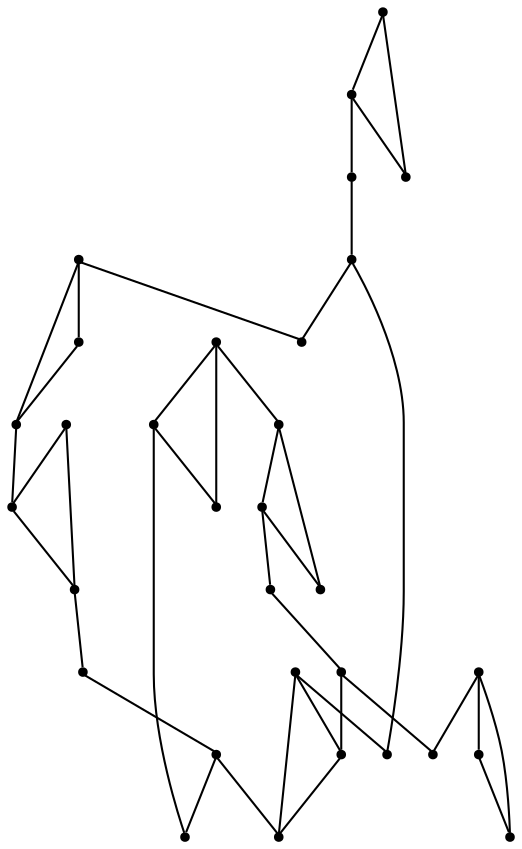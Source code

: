 graph {
  node [shape=point,comment="{\"directed\":false,\"doi\":\"10.1007/978-3-662-45803-7_40\",\"figure\":\"6 (2)\"}"]

  v0 [pos="1382.6467536251225,752.8890807952067"]
  v1 [pos="1385.1694514651258,763.7989790074848"]
  v2 [pos="1378.2769828723037,759.1591489377297"]
  v3 [pos="1362.6240722381458,759.5550675332076"]
  v4 [pos="1334.6913811094146,750.7463876766211"]
  v5 [pos="1356.849066533417,708.1991332146466"]
  v6 [pos="1341.0376681232326,722.1565359372322"]
  v7 [pos="1349.235227244253,708.8494982082465"]
  v8 [pos="1348.659746740777,700.5575989862459"]
  v9 [pos="1292.5068151040484,775.0340597165629"]
  v10 [pos="1232.897214809099,878.233956545283"]
  v11 [pos="1269.3526163151266,964.1164859642163"]
  v12 [pos="1261.8847308429858,960.4687424007388"]
  v13 [pos="1258.640725930798,967.3889210904636"]
  v14 [pos="1254.429411141927,946.6739309265531"]
  v15 [pos="1232.8347040744761,926.9095525060266"]
  v16 [pos="1211.214865464861,946.6489951795372"]
  v17 [pos="1207.0076862462197,967.3639853434476"]
  v18 [pos="1203.759482139645,960.4478777960928"]
  v19 [pos="1196.295795861891,964.0956213595701"]
  v20 [pos="1173.3292247130744,775.029988574193"]
  v21 [pos="1124.8276388062836,722.0272771669861"]
  v22 [pos="1131.1405231374788,750.6588581156672"]
  v23 [pos="1103.199497244131,759.4718635610218"]
  v24 [pos="1117.2053693162673,700.4283402159999"]
  v25 [pos="1116.6300160611058,708.7202394380005"]
  v26 [pos="1109.016176771942,708.0698744444006"]
  v27 [pos="1087.5465229858155,759.0756905191457"]
  v28 [pos="1083.176752232997,752.8058768230208"]
  v29 [pos="1080.6540543929937,763.715775035299"]
  v30 [pos="1232.8847126621745,809.422999315551"]

  v22 -- v20 [id="-2",pos="1131.1405231374788,750.6588581156672 1173.3292247130744,775.029988574193 1173.3292247130744,775.029988574193 1173.3292247130744,775.029988574193"]
  v15 -- v10 [id="-3",pos="1232.8347040744761,926.9095525060266 1232.897214809099,878.233956545283 1232.897214809099,878.233956545283 1232.897214809099,878.233956545283"]
  v30 -- v10 [id="-4",pos="1232.8847126621745,809.422999315551 1232.897214809099,878.233956545283 1232.897214809099,878.233956545283 1232.897214809099,878.233956545283"]
  v30 -- v9 [id="-5",pos="1232.8847126621745,809.422999315551 1292.5068151040484,775.0340597165629 1292.5068151040484,775.0340597165629 1292.5068151040484,775.0340597165629"]
  v30 -- v20 [id="-6",pos="1232.8847126621745,809.422999315551 1173.3292247130744,775.029988574193 1173.3292247130744,775.029988574193 1173.3292247130744,775.029988574193"]
  v4 -- v9 [id="-7",pos="1334.6913811094146,750.7463876766211 1292.5068151040484,775.0340597165629 1292.5068151040484,775.0340597165629 1292.5068151040484,775.0340597165629"]
  v0 -- v1 [id="-8",pos="1382.6467536251225,752.8890807952067 1383.3807820763816,753.7018544094315 1384.3185343365064,754.3352163578921 1385.3946491701622,754.7068458633905 1384.6774776682073,756.7788028832982 1385.2945047464507,759.0758177423447 1386.949878073089,760.5098776421605 1386.1105178479127,761.4804636751439 1385.5104982137877,762.6049276907539 1385.1694514651258,763.7989790074848"]
  v28 -- v29 [id="-9",pos="1083.176752232997,752.8058768230208 1082.4426534565214,753.6184864590243 1081.5049582895713,754.2517844811141 1080.4289203121145,754.6233874448064 1081.1460918140697,756.6953444647141 1080.5290647358263,758.9923593237608 1078.873691409188,760.4264192235764 1079.7131023124412,761.3970638576611 1080.3131437224229,762.5216050563243 1080.6540543929937,763.715775035299"]
  v29 -- v27 [id="-11",pos="1080.6540543929937,763.715775035299 1083.3810812144136,762.9278817635142 1085.7911642958593,761.3061676450834 1087.5465229858155,759.0756905191457"]
  v27 -- v23 [id="-12",pos="1087.5465229858155,759.0756905191457 1092.7295059061503,759.8219818048376 1097.9832070774096,759.9637720601911 1103.199497244131,759.4718635610218"]
  v27 -- v28 [id="-13",pos="1087.5465229858155,759.0756905191457 1086.5876114979062,756.6787418372367 1085.094861517524,754.5317867414826 1083.176752232997,752.8058768230208"]
  v26 -- v24 [id="-18",pos="1109.016176771942,708.0698744444006 1109.352460708922,707.0262363058853 1109.4320494616493,705.8960202196636 1109.2163065589716,704.7765747135072 1111.3678210648368,704.3639262673528 1113.0523342555537,702.6838803121526 1113.4693269830034,700.5327268508295 1114.7270600896527,700.7702229869606 1116.0002674981145,700.7278999635112 1117.2053693162673,700.4283402159999"]
  v1 -- v2 [id="-20",pos="1385.1694514651258,763.7989790074848 1382.4424882678634,763.0110857357 1380.0324051864177,761.3893716172693 1378.2769828723037,759.1591489377297"]
  v25 -- v21 [id="-21",pos="1116.6300160611058,708.7202394380005 1119.8699172151428,712.8308209996618 1122.6219165183331,717.3081870442161 1124.8276388062836,722.0272771669861"]
  v25 -- v26 [id="-22",pos="1116.6300160611058,708.7202394380005 1114.0782101691025,709.0870239208934 1111.4721646829353,708.861902470155 1109.016176771942,708.0698744444006"]
  v24 -- v25 [id="-23",pos="1117.2053693162673,700.4283402159999 1117.8892971959926,703.1839310960619 1117.6849364024974,706.0813122314775 1116.6300160611058,708.7202394380005"]
  v2 -- v3 [id="-25",pos="1378.2769828723037,759.1591489377297 1373.0940635761267,759.9054402234217 1367.8403624048674,760.0472304787752 1362.6240722381458,759.5550675332076"]
  v21 -- v22 [id="-26",pos="1124.8276388062836,722.0272771669861 1128.9973115841512,731.0151508994501 1131.1488260900164,740.7785772533899 1131.1405231374788,750.6588581156672"]
  v22 -- v23 [id="-27",pos="1131.1405231374788,750.6588581156672 1122.5801790710939,755.5946729580378 1113.0441903634094,758.5962498934842 1103.199497244131,759.4718635610218"]
  v20 -- v9 [id="-31",pos="1173.3292247130744,775.029988574193 1180.5302739203578,762.4857823947898 1186.129444180375,749.0169451687395 1189.9036994547614,734.9256739805879 1218.0572618458275,742.4796150364351 1247.7079006599772,742.4796150364351 1275.8656622454303,734.9256739805879 1279.6413206276316,749.0303306482808 1285.2432510994452,762.5122813136247 1292.5068151040484,775.0340597165629"]
  v2 -- v0 [id="-32",pos="1378.2769828723037,759.1591489377297 1379.2359579843705,756.7619458094226 1380.7287079647529,754.6149907136685 1382.6467536251225,752.8890807952067"]
  v19 -- v17 [id="-33",pos="1196.295795861891,964.0956213595701 1197.156026116235,964.9899772353547 1197.8294693082566,966.0709969969278 1198.2514433992706,967.2806541480626 1200.3196102589716,966.5636241981548 1202.6212777762466,967.1805931020011 1204.05142158577,968.8397744525553 1204.9169403747815,968.092114751054 1205.935923157086,967.5958560422301 1207.0076862462197,967.3639853434476"]
  v18 -- v17 [id="-36",pos="1203.759482139645,960.4478777960928 1205.3564803018896,962.4781056067085 1206.4655766132878,964.8418490336625 1207.0076862462197,967.3639853434476"]
  v18 -- v16 [id="-37",pos="1203.759482139645,960.4478777960928 1205.7025957180213,955.5869974179691 1208.2044248344048,950.967904729661 1211.214865464861,946.6489951795372"]
  v19 -- v18 [id="-38",pos="1196.295795861891,964.0956213595701 1198.3388629915069,962.127923751293 1200.949107672061,960.8522567343082 1203.759482139645,960.4478777960928"]
  v16 -- v15 [id="-40",pos="1211.214865464861,946.6489951795372 1216.889758557957,938.5906777510127 1224.2701608137043,931.8454945715963 1232.8347040744761,926.9095525060266"]
  v15 -- v14 [id="-41",pos="1232.8347040744761,926.9095525060266 1241.3907853223166,931.8579624451042 1248.7585899949033,938.6115423556586 1254.429411141927,946.6739309265531"]
  v13 -- v11 [id="-46",pos="1258.640725930798,967.3889210904636 1259.7122122798623,967.6175349895011 1260.7304268161124,968.1135926695534 1261.5928550210183,968.8606390572013 1263.0271980249283,967.2014577066471 1265.3246663478164,966.5844888028007 1267.3928332075175,967.3015187527086 1267.817399201867,966.0914123669027 1268.4909039615345,965.010038933448 1269.3526163151266,964.1164859642163"]
  v12 -- v14 [id="-48",pos="1261.8847308429858,960.4687424007388 1259.941680888767,955.6078620226151 1257.4398517723832,950.9887693343069 1254.429411141927,946.6739309265531"]
  v11 -- v12 [id="-49",pos="1269.3526163151266,964.1164859642163 1267.3052863669666,962.148788355939 1264.6950416864124,960.8731213389542 1261.8847308429858,960.4687424007388"]
  v12 -- v13 [id="-51",pos="1261.8847308429858,960.4687424007388 1260.2876690565838,962.4989702113544 1259.1785727451856,964.8627136383085 1258.640725930798,967.3889210904636"]
  v3 -- v4 [id="-56",pos="1362.6240722381458,759.5550675332076 1352.7795063671822,758.7130407902223 1343.243390411183,755.6947976156988 1334.6913811094146,750.7463876766211"]
  v4 -- v6 [id="-57",pos="1334.6913811094146,750.7463876766211 1334.69561211588,740.8703687915124 1336.863796150978,731.1110771915421 1341.0376681232326,722.1565359372322"]
  v8 -- v5 [id="-59",pos="1348.659746740777,700.5575989862459 1349.8648698301263,700.857157325813 1351.1380986724453,700.8994857771631 1352.3958526981983,700.6577872555065 1352.812845425648,702.8131390823986 1354.4973586163649,704.4931850375988 1356.6488731222298,704.9058970953528 1356.4331288359563,706.0252861691033 1356.5127199931237,707.1555095726662 1356.849066533417,708.1991332146466"]
  v8 -- v7 [id="-60",pos="1348.659746740777,700.5575989862459 1347.9760097335236,703.3131898663079 1348.180370527019,706.2105710017235 1349.235227244253,708.8494982082465"]
  v7 -- v5 [id="-62",pos="1349.235227244253,708.8494982082465 1351.7870967604138,709.2162826911393 1354.3931422465812,708.991161240401 1356.849066533417,708.1991332146466"]
  v7 -- v6 [id="-65",pos="1349.235227244253,708.8494982082465 1345.9953897143735,712.9598253235097 1343.243390411183,717.437191368064 1341.0376681232326,722.1565359372322"]
  v11 -- v1 [id="-78",pos="1269.3526163151266,964.1164859642163 1364.5003486391975,946.1071515747363 1417.0924588720786,855.0261550189712 1385.1694514651258,763.7989790074848"]
  v8 -- v24 [id="-79",pos="1348.659746740777,700.5575989862459 1285.4809266532066,627.0732247622066 1180.2884350469851,627.0732247622066 1117.2053693162673,700.4283402159999"]
}